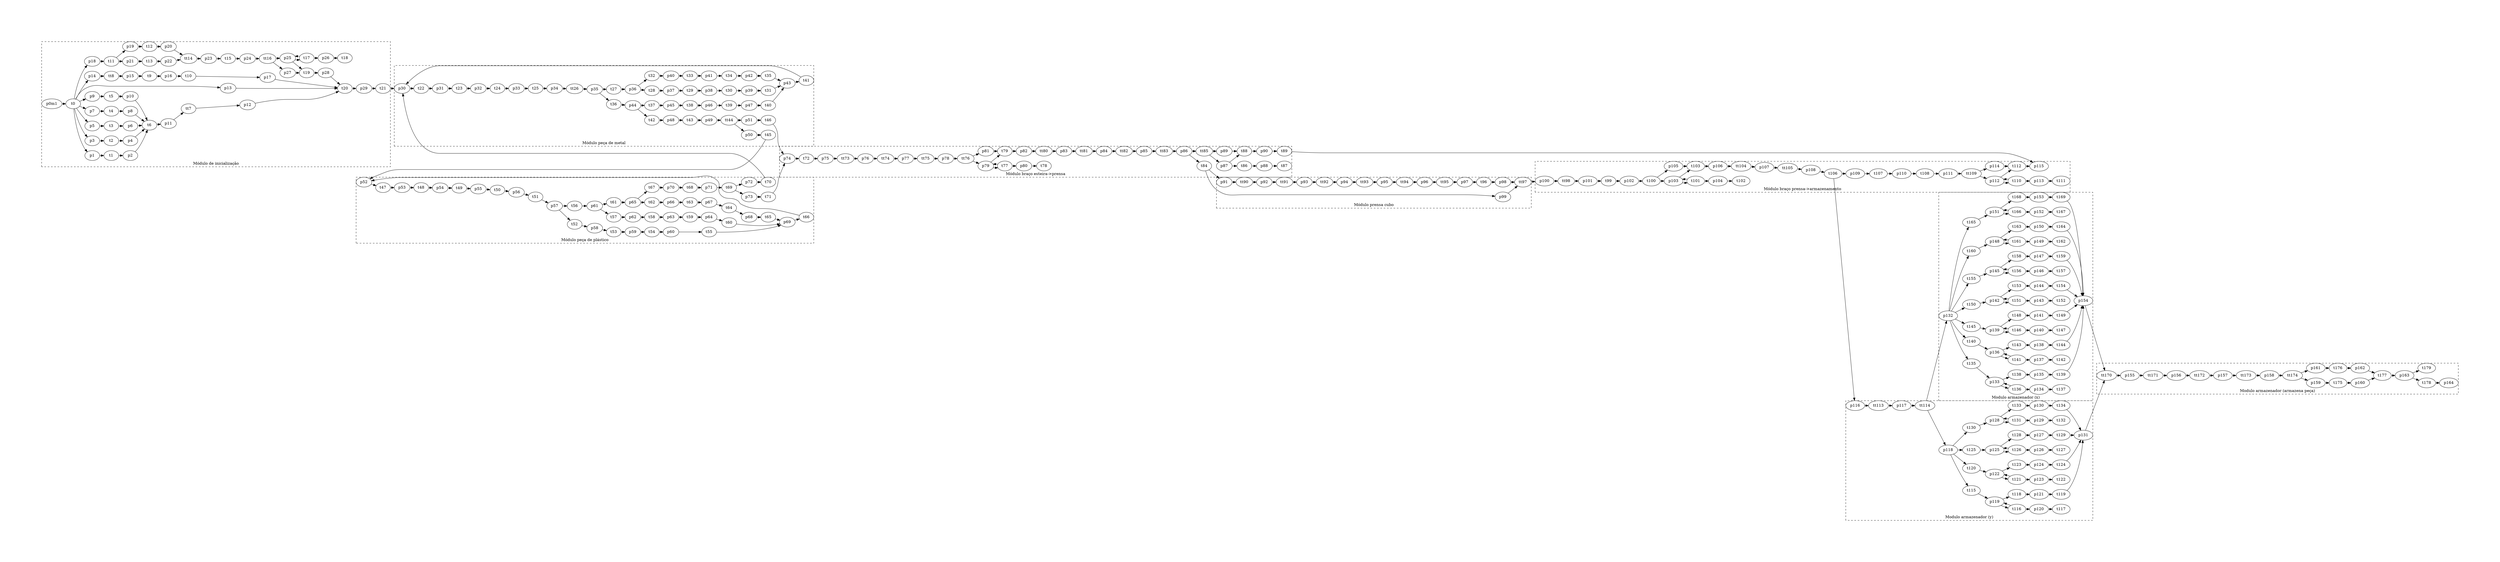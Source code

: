   digraph A {
    rankdir=LR;
    graph [pad="2", nodesep="0.25", ranksep="0.2"];
    margin=0;


# Modulo iinicialização

    p0m1
    p1
    p2
    p3
    p4
    p5
    p6
    p7
    p8
    p9
    p10
    p11
    p12
    p13
    p14
    p15
    p16
    p17
    p18
    p19
    p20
    p21
    p22
    p23
    p24
    p25
    p26
    p27
    p28
    p29

    t0
    t1
    t2
    t3
    t4
    t5
    t6
    tt7
    tt8
    t9
    t10
    t11
    t12
    t13
    tt14
    t15
    tt16
    t17
    t18
    t19
    t20
    t21

subgraph cluster_1 {
  label="Módulo de inicialização";
  labelloc = b
  style="dashed"
  # color="red"
  # pre

  p0m1 -> t0

  p1 -> t1
  p2 -> t6
  p3 -> t2
  p4 -> t6
  p5 -> t3
  p6 -> t6
  p7 -> t4
  p8 -> t6
  p9 -> t5
  p10 -> t6
  p11 -> tt7
  p12 -> t20

  p13 -> t20

  p14 -> tt8
  p15 -> t9
  p16 -> t10
  p17 -> t20

  p18 -> t11
  p19 -> t12
  p20 -> tt14
  p21 -> t13
  p22 -> tt14
  p23 -> t15
  p24 -> tt16
  p25 -> t17
  p25 -> t19
  p26 -> t18
  p27 -> t19
  p28 -> t20

  p29 -> t21

# pos

  t0 -> p1
  t0 -> p3
  t0 -> p5
  t0 -> p7
  t0 -> p9
  t0 -> p13
  t0 -> p14
  t0 -> p18

  t1 -> p2
  t2 -> p4
  t3 -> p6
  t4 -> p8
  t5 -> p10
  t6 -> p11
  tt7 -> p12

  tt8 -> p15
  t9 -> p16
  t10 -> p17

  t11 -> p19
  t11 -> p21
  t12 -> p20
  t13 -> p22
  tt14 -> p23
  t15 -> p24
  tt16 -> p25
  tt16 -> p27
  t17 -> p25
  t17 -> p26
  t19 -> p28

  t20 -> p29
}
t21 -> p30

# Modulo Metal V

    p30
    p31
    p32
    p33
    p34
    p35
    p36
    p37
    p38
    p39
    p40
    p41
    p42
    p43
    p44
    p45
    p46
    p47
    p48
    p49
    p50
    p51

    t22
    t23
    t24
    t25
    tt26
    t27
    t28
    t29
    t30
    t31
    t32
    t33
    t34
    t35
    t36
    t37
    t38
    t39
    t40
    t41
    t42
    t43
    tt44
    t45
    t46

subgraph cluster_2 {
  label="Módulo peça de metal"
  style="dashed"
  #color="white"
  labelloc = b
  margin=0
  #pre

  p30 -> t22
  p31 -> t23
  p32 -> t24
  p33 -> t25
  p34 -> tt26
  p35 -> t27
  p35 -> t36

  p36 -> t28
  p36 -> t32

  p37 -> t29
  p38 -> t30
  p39 -> t31

  p40 -> t33
  p41 -> t34
  p42 -> t35

  p43 -> t41

  p44 -> t37
  p44 -> t42

  p45 -> t38
  p46 -> t39
  p47 -> t40

  p48 -> t43
  p49 -> tt44
  p50 -> t45

  p51 -> t46

  #pos

  t22 -> p31
  t23 -> p32
  t24 -> p33
  t25 -> p34
  tt26 -> p35

  t27 -> p36

  t28 -> p37
  t29 -> p38
  t30 -> p39
  t31 -> p43

  t32 -> p40
  t33 -> p41
  t34 -> p42
  t35 -> p43

  t36 -> p44

  t37 -> p45
  t38 -> p46
  t39 -> p47
  t40 -> p43

  t41 -> p30

  t42 -> p48
  t43 -> p49
  tt44 -> p50
  tt44 -> p51

}

t46 -> p74

t45 -> p52


# Modulo Plastico branco ^

    p52
    p53
    p54
    p55
    p56
    p57
    p58
    p59
    p60
    p61
    p62
    p63
    p64
    p65
    p66
    p67
    p68
    p69
    p70
    p71
    p72
    p73

    t47
    t48
    t49
    t50
    t51
    t52
    t53
    t54
    t55
    t56
    t57
    t58
    t59
    t60
    t61
    t62
    t63
    t64
    t65
    t66
    t67
    t68
    t69
    t70
    t71

subgraph cluster_3 {
  label="Módulo peça de plástico"
  style="dashed"
  #color="white"
  labelloc = b
  margin=0

# pre

p52 -> t47
p53 -> t48
p54 -> t49
p55 -> t50
p56 -> t51

p57 -> t52
p57 -> t56

p58 -> t53
p59 -> t54
p60 -> t55

p61 -> t57
p61 -> t61

p62 -> t58
p63 -> t59
p64 -> t60

p65 -> t62
p65 -> t67

p66 -> t63
p67 -> t64
p68 -> t65

p69 -> t66

p70 -> t68
p71 -> t69

p72 -> t70

p73 -> t71

#pos

t47 -> p53
t48 -> p54
t49 -> p55
t50 -> p56
t51 -> p57

t52 -> p58
t53 -> p59
t54 -> p60
t55 -> p69

t56 -> p61

t57 -> p62
t58 -> p63
t59 -> p64
t60 -> p69

t61 -> p65

t62 -> p66
t63 -> p67
t64 -> p68
t65 -> p69

t66 -> p52

t67 -> p70
t68 -> p71
t69 -> p72
t69 -> p73
}

t71 -> p74

t70 -> p30


# Modulo Braço (Esteira -> Prensa)

    p74
    p75
    p76
    p77
    p78
    p79
    p80
    p81
    p82
    p83
    p84
    p85
    p86
    p87
    p88
    p89
    p90

    t72
    tt73
    tt74
    tt75
    tt76
    t77
    t78
    t79
    tt80
    tt81
    tt82
    tt83
    t84
    tt85
    t86
    t87
    t88
    t89

subgraph cluster_4 {
  label="Módulo braço esteira->prensa";
  labelloc = b
  style="dashed"
  # color="red"

  # pre

  p74 -> t72
  p75 -> tt73
  p76 -> tt74
  p77 -> tt75
  p78 -> tt76

  p79 -> t77
  p79 -> t79

  p80 -> t78

  p81 -> t79

  p82 -> tt80
  p83 -> tt81
  p84 -> tt82
  p85 -> tt83

  p86 -> t84
  p86 -> tt85

  p87 -> t86
  p87 -> t88

  p88 -> t87

  p89 -> t88
  p90 -> t89


  #pos
  t72 -> p75
  tt73 -> p76
  tt74 -> p77
  tt75 -> p78

  tt76 -> p79
  tt76 -> p81

  t77 -> p79
  t77 -> p80


  t79 -> p82
  tt80 -> p83
  tt81 -> p84
  tt82 -> p85
  tt83 -> p86

  tt85 -> p87
  tt85 -> p89

  t86 -> p88

  t88 -> p90

}

t84 -> p91
t84 -> p99


# Modulo prensa cubo

    p91
    p92
    p93
    p94
    p95
    p96
    p97
    p98
    p99

    tt90
    tt91
    tt92
    tt93
    tt94
    tt95
    t96
    tt97

subgraph cluster_5 {
  label="Módulo prensa cubo";
  labelloc = b
  style="dashed"
  # color="red"
  # pre

  p91 -> tt90
  p92 -> tt91
  p93 -> tt92
  p94 -> tt93
  p95 -> tt94
  p96 -> tt95
  p97 -> t96
  p98 -> tt97
  p99 -> tt97

  #pos
  tt90 -> p92
  tt91 -> p93
  tt92 -> p94
  tt93 -> p95
  tt94 -> p96
  tt95 -> p97
  t96 -> p98


}

  tt97 -> p100
  t89 -> p115

    # Modulo Braço Prensa -> Armazenador
    p100
    p101
    p102
    p103
    p104
    p105
    p106
    p107
    p108
    p109
    p110
    p111
    p112
    p113
    p114
    p115

    tt98
    t99
    t100
    t101
    t102
    t103
    tt104
    tt105
    t106
    t107
    t108
    tt109
    t110
    t111
    t112

subgraph cluster_6 {
  label="Módulo braço prensa->armazenamento";
  labelloc = b
  style="dashed"
  # color="red"
  # pre

  p100 -> tt98
  p101 -> t99
  p102 -> t100

  p103 -> t101
  p103 -> t103

  p104 -> t102

  p105 -> t103

  p106 -> tt104
  p107 -> tt105
  p108 -> t106
  p109 -> t107
  p110 -> t108
  p111 -> tt109

  p112 -> t112
  p112 -> t110

  p113 -> t111

  p114 -> t112

  #pos

  tt98 -> p101
  t99 -> p102
  t100 -> p103
  t100 -> p105

  t101 -> p103
  t101 -> p104

  t103 -> p106
  tt104 -> p107
  tt105 -> p108

  t106 -> p109

  t107 -> p110

  t108 -> p111

  tt109 -> p114
  tt109 -> p112

  t110 -> p112
  t110 -> p113

  t112 -> p115

}

t106->p116

# Modulo armazenador y

    p116
    p117
    p118
    p119
    p120
    p121
    p122
    p123
    p124
    p125
    p126
    p127
    p128
    p129
    p130
    p131

    tt113
    tt114
    t115
    t116
    t117
    t118
    t119
    t120
    t121
    t122
    t123
    t124
    t125
    t126
    t127
    t128
    t129
    t130
    t131
    t132
    t133
    t134

subgraph cluster_7 {
  label="Modulo armazenador (y)";
  labelloc = b
  style="dashed"
  # color="red"
  # pre

  p116 -> tt113
  p117 -> tt114

  p118 -> t115
  p118 -> t120
  p118 -> t125
  p118 -> t130


  p119 -> t116
  p119 -> t118

  p120 -> t117

  p121 -> t119

  p122 -> t121
  p122 -> t123

  p123 -> t122

  p124 -> t124

  p125 -> t126
  p125 -> t128

  p126 -> t127

  p127 -> t129

  p128 -> t131
  p128 -> t133

  p129 -> t132
  p130 -> t134

  #pos

  tt113 -> p117
  tt114 -> p118

  t115 -> p119

  t116 -> p119
  t116 -> p120

  t118 -> p121

  t119 -> p131

  t120 -> p122

  t121 -> p122
  t121 -> p123

  t123 -> p124

  t124 -> p131

  t125 -> p125

  t126 -> p125
  t126 -> p126

  t128 -> p127
  t129 -> p131

  t130 -> p128

  t131 -> p128
  t131 -> p129

  t133 -> p130

  t134 -> p131

}

  tt114 -> p132

# Módulo armazenador (x)

    p132
    p133
    p134
    p135
    p136
    p137
    p138
    p139
    p140
    p141
    p142
    p143
    p144
    p145
    p146
    p147
    p148
    p149
    p150
    p151
    p152
    p153
    p154

    t135
    t136
    t137
    t138
    t139
    t140
    t141
    t142
    t143
    t144
    t145
    t146
    t147
    t148
    t149
    t150
    t151
    t152
    t153
    t154
    t155
    t156
    t157
    t158
    t159
    t160
    t161
    t162
    t163
    t164
    t165
    t166
    t167
    t168
    t169
    
subgraph cluster_8 {
  label="Modulo armazenador (x)";
  labelloc = b
  style="dashed"
  # color="red"
  # pre

  p132 -> t135
  p132 -> t140
  p132 -> t145
  p132 -> t150
  p132 -> t155
  p132 -> t160
  p132 -> t165


  p133 -> t136
  p133 -> t138

  p134 -> t137

  p135 -> t139

  p136 -> t141
  p136 -> t143

  p137 -> t142

  p138 -> t144

  p139 -> t146
  p139 -> t148

  p140 -> t147

  p141 -> t149


  p142 -> t151
  p142 -> t153

  p143 -> t152

  p144 -> t154


  p145 -> t156
  p145 -> t158

  p146 -> t157

  p147 -> t159


  p148 -> t161
  p148 -> t163

  p149 -> t162

  p150 -> t164

  p151 -> t166
  p151 -> t168

  p152 -> t167

  p153 -> t169

  #pos

  t135 -> p133
  t136 -> p134
  t136 -> p133
  t138 -> p135
  t139 -> p154

  t140 -> p136
  t141 -> p137
  t141 -> p136
  t143 -> p138
  t144 -> p154

  t145 -> p139
  t146 -> p140
  t146 -> p139
  t148 -> p141
  t149 -> p154


  t150 -> p142
  t151 -> p143
  t151 -> p142
  t153 -> p144
  t154 -> p154

  t155 -> p145
  t156 -> p146
  t156 -> p145
  t158 -> p147
  t159 -> p154

  t160 -> p148
  t161 -> p149
  t161 -> p148
  t163 -> p150
  t164 -> p154

  t165 -> p151
  t166 -> p152
  t166 -> p151
  t168 -> p153
  t169 -> p154

}
    p131 -> tt170
    p154 -> tt170

# Módulo armazenador (coloca peça e reset)

    p155
    p156
    p157
    p158
    p159
    p160
    p161
    p162
    p163
    p164
    
    tt170
    tt171
    tt172
    tt173
    tt174
    t175
    t176
    t177
    t178
    t179

subgraph cluster_9 {
  label="Modulo armazenador (armazena peça)";
  labelloc = b
  style="dashed"
  # color="red"
  # pre

  p155 -> tt171
  p156 -> tt172
  p157 -> tt173
  p158 -> tt174

  p159 -> t175
  p160 -> t177

  p161 -> t176
  p162 -> t177

  p163 -> t178
  p163 -> t179

  #pos

  tt170 -> p155
  tt171 -> p156
  tt172 -> p157
  tt173 -> p158

  tt174 -> p159
  tt174 -> p161

  t175 -> p160
  t176 -> p162

  t177 -> p163

  t178 -> p164

}



}

